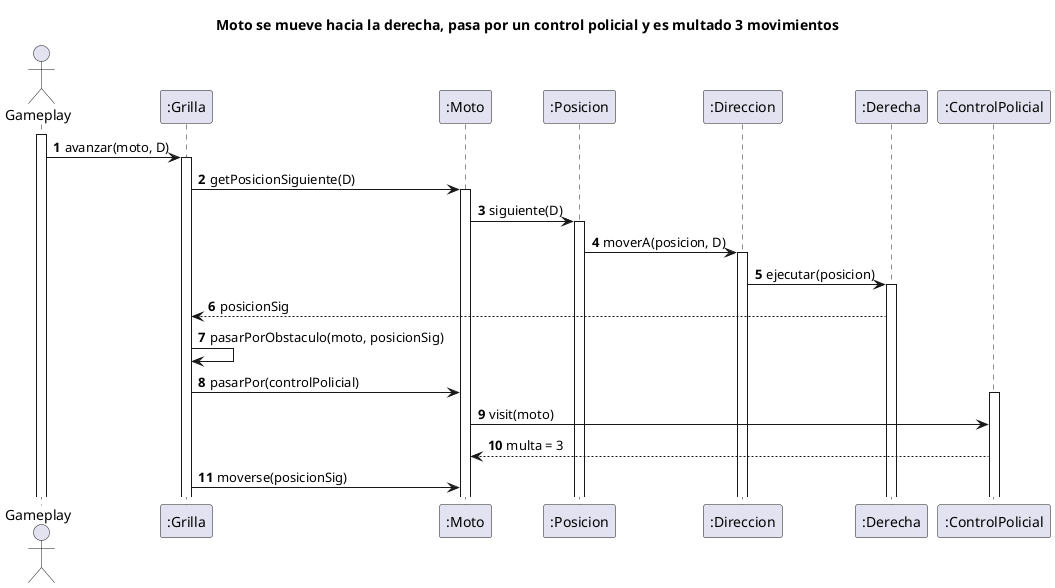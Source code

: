 @startuml
'https://plantuml.com/sequence-diagram

autonumber

title Moto se mueve hacia la derecha, pasa por un control policial y es multado 3 movimientos
actor Gameplay
participant ":Grilla" as Grilla
participant ":Moto" as Moto
participant ":Posicion" as Posicion
participant ":Direccion" as Direccion
participant ":Derecha" as Derecha
participant ":ControlPolicial" as ControlPolicial

activate Gameplay
Gameplay -> Grilla: avanzar(moto, D)
activate Grilla
Grilla -> Moto: getPosicionSiguiente(D)
activate Moto
Moto -> Posicion: siguiente(D)
activate Posicion
Posicion -> Direccion: moverA(posicion, D)
activate Direccion
Direccion -> Derecha: ejecutar(posicion)
activate Derecha
Derecha --> Grilla: posicionSig
Grilla -> Grilla: pasarPorObstaculo(moto, posicionSig)
Grilla -> Moto: pasarPor(controlPolicial)
activate ControlPolicial
Moto -> ControlPolicial: visit(moto)
ControlPolicial --> Moto: multa = 3
Grilla -> Moto: moverse(posicionSig)


@enduml